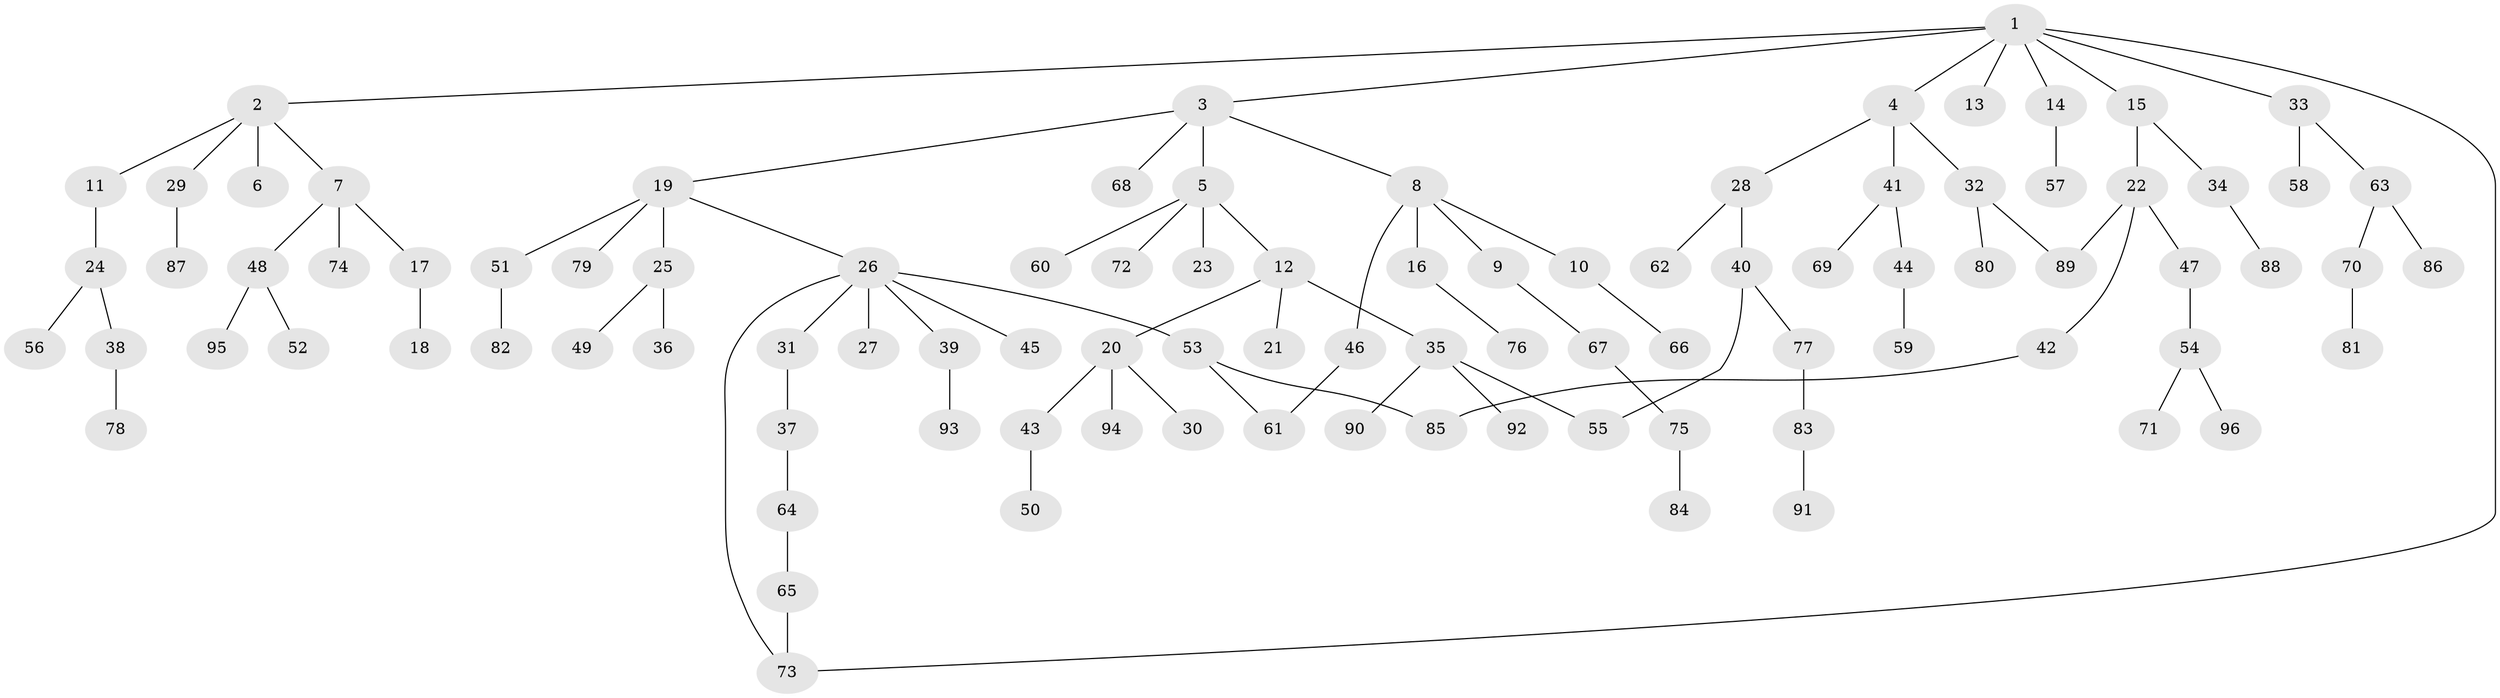 // Generated by graph-tools (version 1.1) at 2025/42/03/09/25 04:42:17]
// undirected, 96 vertices, 101 edges
graph export_dot {
graph [start="1"]
  node [color=gray90,style=filled];
  1;
  2;
  3;
  4;
  5;
  6;
  7;
  8;
  9;
  10;
  11;
  12;
  13;
  14;
  15;
  16;
  17;
  18;
  19;
  20;
  21;
  22;
  23;
  24;
  25;
  26;
  27;
  28;
  29;
  30;
  31;
  32;
  33;
  34;
  35;
  36;
  37;
  38;
  39;
  40;
  41;
  42;
  43;
  44;
  45;
  46;
  47;
  48;
  49;
  50;
  51;
  52;
  53;
  54;
  55;
  56;
  57;
  58;
  59;
  60;
  61;
  62;
  63;
  64;
  65;
  66;
  67;
  68;
  69;
  70;
  71;
  72;
  73;
  74;
  75;
  76;
  77;
  78;
  79;
  80;
  81;
  82;
  83;
  84;
  85;
  86;
  87;
  88;
  89;
  90;
  91;
  92;
  93;
  94;
  95;
  96;
  1 -- 2;
  1 -- 3;
  1 -- 4;
  1 -- 13;
  1 -- 14;
  1 -- 15;
  1 -- 33;
  1 -- 73;
  2 -- 6;
  2 -- 7;
  2 -- 11;
  2 -- 29;
  3 -- 5;
  3 -- 8;
  3 -- 19;
  3 -- 68;
  4 -- 28;
  4 -- 32;
  4 -- 41;
  5 -- 12;
  5 -- 23;
  5 -- 60;
  5 -- 72;
  7 -- 17;
  7 -- 48;
  7 -- 74;
  8 -- 9;
  8 -- 10;
  8 -- 16;
  8 -- 46;
  9 -- 67;
  10 -- 66;
  11 -- 24;
  12 -- 20;
  12 -- 21;
  12 -- 35;
  14 -- 57;
  15 -- 22;
  15 -- 34;
  16 -- 76;
  17 -- 18;
  19 -- 25;
  19 -- 26;
  19 -- 51;
  19 -- 79;
  20 -- 30;
  20 -- 43;
  20 -- 94;
  22 -- 42;
  22 -- 47;
  22 -- 89;
  24 -- 38;
  24 -- 56;
  25 -- 36;
  25 -- 49;
  26 -- 27;
  26 -- 31;
  26 -- 39;
  26 -- 45;
  26 -- 53;
  26 -- 73;
  28 -- 40;
  28 -- 62;
  29 -- 87;
  31 -- 37;
  32 -- 80;
  32 -- 89;
  33 -- 58;
  33 -- 63;
  34 -- 88;
  35 -- 90;
  35 -- 92;
  35 -- 55;
  37 -- 64;
  38 -- 78;
  39 -- 93;
  40 -- 55;
  40 -- 77;
  41 -- 44;
  41 -- 69;
  42 -- 85;
  43 -- 50;
  44 -- 59;
  46 -- 61;
  47 -- 54;
  48 -- 52;
  48 -- 95;
  51 -- 82;
  53 -- 61;
  53 -- 85;
  54 -- 71;
  54 -- 96;
  63 -- 70;
  63 -- 86;
  64 -- 65;
  65 -- 73;
  67 -- 75;
  70 -- 81;
  75 -- 84;
  77 -- 83;
  83 -- 91;
}
